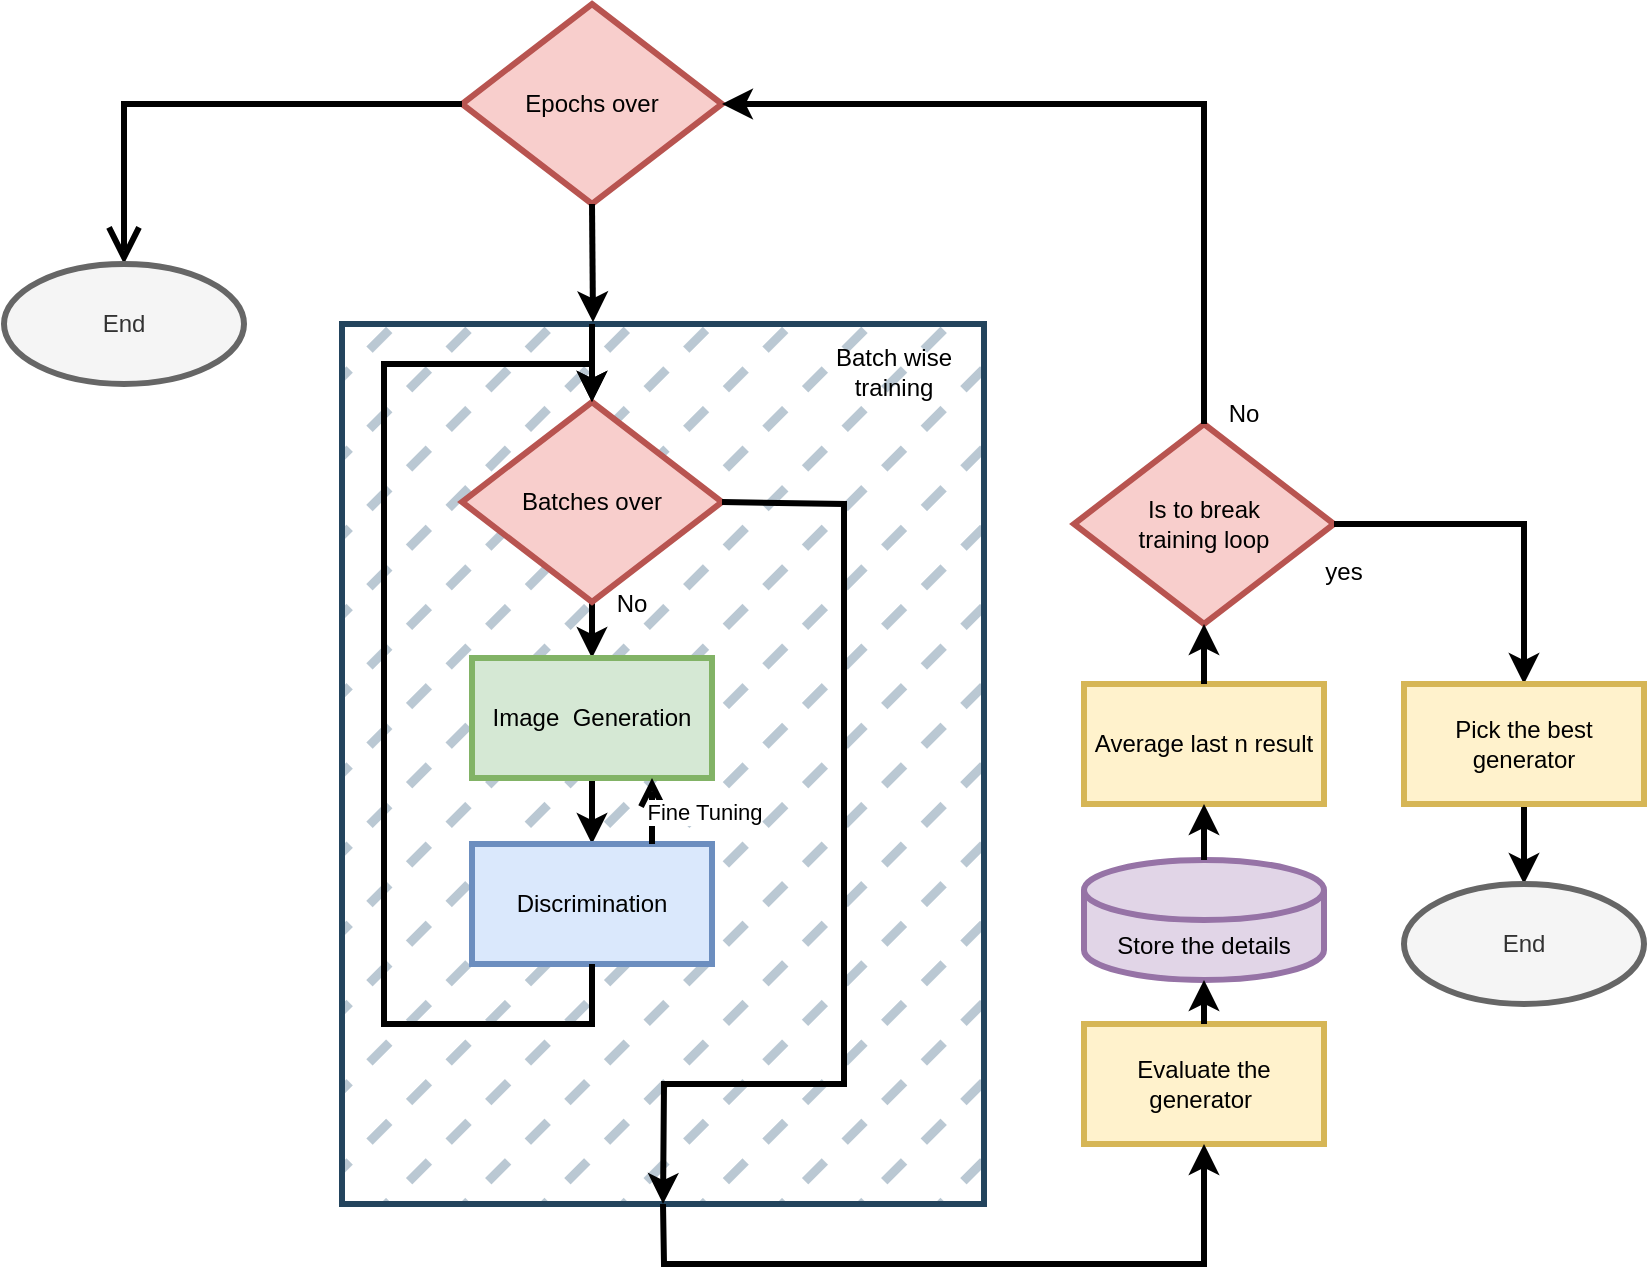 <mxfile version="20.5.3" type="device"><diagram id="h-1oumVDuJ0b_qx3LgeI" name="Page-1"><mxGraphModel dx="1360" dy="745" grid="1" gridSize="10" guides="1" tooltips="1" connect="1" arrows="1" fold="1" page="1" pageScale="1" pageWidth="850" pageHeight="1100" math="0" shadow="0"><root><mxCell id="0"/><mxCell id="1" parent="0"/><mxCell id="3iDDSbqC3w6Q562k3z_B-1" value="Epochs over" style="rhombus;whiteSpace=wrap;html=1;fillColor=#f8cecc;strokeColor=#b85450;strokeWidth=3;" parent="1" vertex="1"><mxGeometry x="329" y="110" width="130" height="100" as="geometry"/></mxCell><mxCell id="3iDDSbqC3w6Q562k3z_B-4" value="" style="endArrow=open;endFill=1;endSize=12;html=1;rounded=0;exitX=0;exitY=0.5;exitDx=0;exitDy=0;strokeWidth=3;" parent="1" source="3iDDSbqC3w6Q562k3z_B-1" edge="1"><mxGeometry width="160" relative="1" as="geometry"><mxPoint x="340" y="380" as="sourcePoint"/><mxPoint x="160" y="240" as="targetPoint"/><Array as="points"><mxPoint x="160" y="160"/></Array></mxGeometry></mxCell><mxCell id="3iDDSbqC3w6Q562k3z_B-6" value="End" style="ellipse;whiteSpace=wrap;html=1;fillColor=#f5f5f5;fontColor=#333333;strokeColor=#666666;strokeWidth=3;" parent="1" vertex="1"><mxGeometry x="100" y="240" width="120" height="60" as="geometry"/></mxCell><mxCell id="3iDDSbqC3w6Q562k3z_B-7" value="" style="whiteSpace=wrap;html=1;strokeWidth=3;fillStyle=dashed;fillColor=#bac8d3;strokeColor=#23445d;" parent="1" vertex="1"><mxGeometry x="269" y="270" width="321" height="440" as="geometry"/></mxCell><mxCell id="3iDDSbqC3w6Q562k3z_B-13" value="" style="edgeStyle=orthogonalEdgeStyle;rounded=0;orthogonalLoop=1;jettySize=auto;html=1;strokeWidth=3;" parent="1" source="3iDDSbqC3w6Q562k3z_B-10" target="3iDDSbqC3w6Q562k3z_B-11" edge="1"><mxGeometry relative="1" as="geometry"/></mxCell><mxCell id="3iDDSbqC3w6Q562k3z_B-10" value="Batches over" style="rhombus;whiteSpace=wrap;html=1;fillColor=#f8cecc;strokeColor=#b85450;strokeWidth=3;" parent="1" vertex="1"><mxGeometry x="329" y="309" width="130" height="100" as="geometry"/></mxCell><mxCell id="3iDDSbqC3w6Q562k3z_B-14" value="" style="edgeStyle=orthogonalEdgeStyle;rounded=0;orthogonalLoop=1;jettySize=auto;html=1;strokeWidth=3;" parent="1" source="3iDDSbqC3w6Q562k3z_B-11" target="3iDDSbqC3w6Q562k3z_B-12" edge="1"><mxGeometry relative="1" as="geometry"/></mxCell><mxCell id="3iDDSbqC3w6Q562k3z_B-11" value="Image&amp;nbsp; Generation" style="rounded=0;whiteSpace=wrap;html=1;fillColor=#d5e8d4;strokeColor=#82b366;strokeWidth=3;" parent="1" vertex="1"><mxGeometry x="334" y="437" width="120" height="60" as="geometry"/></mxCell><mxCell id="3iDDSbqC3w6Q562k3z_B-12" value="Discrimination" style="rounded=0;whiteSpace=wrap;html=1;fillColor=#dae8fc;strokeColor=#6c8ebf;strokeWidth=3;" parent="1" vertex="1"><mxGeometry x="334" y="530" width="120" height="60" as="geometry"/></mxCell><mxCell id="3iDDSbqC3w6Q562k3z_B-15" value="Fine Tuning" style="html=1;verticalAlign=bottom;endArrow=open;dashed=1;endSize=8;rounded=0;exitX=0.75;exitY=0;exitDx=0;exitDy=0;entryX=0.75;entryY=1;entryDx=0;entryDy=0;strokeWidth=3;" parent="1" source="3iDDSbqC3w6Q562k3z_B-12" target="3iDDSbqC3w6Q562k3z_B-11" edge="1"><mxGeometry x="-0.556" y="-26" relative="1" as="geometry"><mxPoint x="460" y="380" as="sourcePoint"/><mxPoint x="380" y="380" as="targetPoint"/><mxPoint as="offset"/></mxGeometry></mxCell><mxCell id="3iDDSbqC3w6Q562k3z_B-16" value="No" style="text;html=1;strokeColor=none;fillColor=none;align=center;verticalAlign=middle;whiteSpace=wrap;rounded=0;strokeWidth=3;" parent="1" vertex="1"><mxGeometry x="384" y="395" width="60" height="30" as="geometry"/></mxCell><mxCell id="3iDDSbqC3w6Q562k3z_B-17" value="" style="endArrow=classic;html=1;rounded=0;entryX=0.5;entryY=0;entryDx=0;entryDy=0;exitX=0.5;exitY=1;exitDx=0;exitDy=0;strokeWidth=3;" parent="1" source="3iDDSbqC3w6Q562k3z_B-12" target="3iDDSbqC3w6Q562k3z_B-10" edge="1"><mxGeometry width="50" height="50" relative="1" as="geometry"><mxPoint x="400" y="400" as="sourcePoint"/><mxPoint x="450" y="350" as="targetPoint"/><Array as="points"><mxPoint x="394" y="620"/><mxPoint x="290" y="620"/><mxPoint x="290" y="290"/><mxPoint x="394" y="290"/></Array></mxGeometry></mxCell><mxCell id="3iDDSbqC3w6Q562k3z_B-18" value="" style="endArrow=classic;html=1;rounded=0;entryX=0.5;entryY=0;entryDx=0;entryDy=0;strokeWidth=3;" parent="1" target="3iDDSbqC3w6Q562k3z_B-10" edge="1"><mxGeometry width="50" height="50" relative="1" as="geometry"><mxPoint x="394" y="270" as="sourcePoint"/><mxPoint x="450" y="350" as="targetPoint"/></mxGeometry></mxCell><mxCell id="3iDDSbqC3w6Q562k3z_B-19" value="" style="endArrow=classic;html=1;rounded=0;entryX=0.5;entryY=1;entryDx=0;entryDy=0;exitX=1;exitY=0.5;exitDx=0;exitDy=0;strokeWidth=3;" parent="1" source="3iDDSbqC3w6Q562k3z_B-10" target="3iDDSbqC3w6Q562k3z_B-7" edge="1"><mxGeometry width="50" height="50" relative="1" as="geometry"><mxPoint x="400" y="400" as="sourcePoint"/><mxPoint x="450" y="350" as="targetPoint"/><Array as="points"><mxPoint x="520" y="360"/><mxPoint x="520" y="650"/><mxPoint x="430" y="650"/></Array></mxGeometry></mxCell><mxCell id="3iDDSbqC3w6Q562k3z_B-21" value="Batch wise training" style="text;html=1;strokeColor=none;fillColor=none;align=center;verticalAlign=middle;whiteSpace=wrap;rounded=0;strokeWidth=3;" parent="1" vertex="1"><mxGeometry x="510" y="279" width="70" height="30" as="geometry"/></mxCell><mxCell id="3iDDSbqC3w6Q562k3z_B-22" value="" style="endArrow=classic;html=1;rounded=0;exitX=0.5;exitY=1;exitDx=0;exitDy=0;entryX=0.391;entryY=-0.002;entryDx=0;entryDy=0;entryPerimeter=0;strokeWidth=3;" parent="1" source="3iDDSbqC3w6Q562k3z_B-1" target="3iDDSbqC3w6Q562k3z_B-7" edge="1"><mxGeometry width="50" height="50" relative="1" as="geometry"><mxPoint x="404" y="280" as="sourcePoint"/><mxPoint x="396" y="270" as="targetPoint"/></mxGeometry></mxCell><mxCell id="3iDDSbqC3w6Q562k3z_B-23" value="Is to break &lt;br&gt;training loop" style="rhombus;whiteSpace=wrap;html=1;fillColor=#f8cecc;strokeColor=#b85450;strokeWidth=3;" parent="1" vertex="1"><mxGeometry x="635" y="320" width="130" height="100" as="geometry"/></mxCell><mxCell id="3iDDSbqC3w6Q562k3z_B-24" value="Evaluate the generator&amp;nbsp;" style="rounded=0;whiteSpace=wrap;html=1;fillColor=#fff2cc;strokeColor=#d6b656;strokeWidth=3;" parent="1" vertex="1"><mxGeometry x="640" y="620" width="120" height="60" as="geometry"/></mxCell><mxCell id="3iDDSbqC3w6Q562k3z_B-25" value="Store the details" style="shape=cylinder3;whiteSpace=wrap;html=1;boundedLbl=1;backgroundOutline=1;size=15;fillColor=#e1d5e7;strokeColor=#9673a6;strokeWidth=3;" parent="1" vertex="1"><mxGeometry x="640" y="538" width="120" height="60" as="geometry"/></mxCell><mxCell id="3iDDSbqC3w6Q562k3z_B-26" value="Average last n result" style="rounded=0;whiteSpace=wrap;html=1;fillColor=#fff2cc;strokeColor=#d6b656;strokeWidth=3;" parent="1" vertex="1"><mxGeometry x="640" y="450" width="120" height="60" as="geometry"/></mxCell><mxCell id="3iDDSbqC3w6Q562k3z_B-27" value="" style="endArrow=classic;html=1;rounded=0;exitX=0.5;exitY=1;exitDx=0;exitDy=0;entryX=0.5;entryY=1;entryDx=0;entryDy=0;strokeWidth=3;" parent="1" source="3iDDSbqC3w6Q562k3z_B-7" target="3iDDSbqC3w6Q562k3z_B-24" edge="1"><mxGeometry width="50" height="50" relative="1" as="geometry"><mxPoint x="540" y="520" as="sourcePoint"/><mxPoint x="590" y="470" as="targetPoint"/><Array as="points"><mxPoint x="430" y="740"/><mxPoint x="700" y="740"/></Array></mxGeometry></mxCell><mxCell id="3iDDSbqC3w6Q562k3z_B-28" value="" style="endArrow=classic;html=1;rounded=0;entryX=0.5;entryY=1;entryDx=0;entryDy=0;entryPerimeter=0;exitX=0.5;exitY=0;exitDx=0;exitDy=0;strokeWidth=3;" parent="1" source="3iDDSbqC3w6Q562k3z_B-24" target="3iDDSbqC3w6Q562k3z_B-25" edge="1"><mxGeometry width="50" height="50" relative="1" as="geometry"><mxPoint x="650" y="650" as="sourcePoint"/><mxPoint x="700" y="600" as="targetPoint"/></mxGeometry></mxCell><mxCell id="3iDDSbqC3w6Q562k3z_B-29" value="" style="endArrow=classic;html=1;rounded=0;entryX=0.5;entryY=1;entryDx=0;entryDy=0;exitX=0.5;exitY=0;exitDx=0;exitDy=0;exitPerimeter=0;strokeWidth=3;" parent="1" source="3iDDSbqC3w6Q562k3z_B-25" target="3iDDSbqC3w6Q562k3z_B-26" edge="1"><mxGeometry width="50" height="50" relative="1" as="geometry"><mxPoint x="699.83" y="532" as="sourcePoint"/><mxPoint x="699.83" y="510" as="targetPoint"/></mxGeometry></mxCell><mxCell id="3iDDSbqC3w6Q562k3z_B-30" value="" style="endArrow=classic;html=1;rounded=0;entryX=0.5;entryY=1;entryDx=0;entryDy=0;exitX=0.5;exitY=0;exitDx=0;exitDy=0;strokeWidth=3;" parent="1" source="3iDDSbqC3w6Q562k3z_B-26" target="3iDDSbqC3w6Q562k3z_B-23" edge="1"><mxGeometry width="50" height="50" relative="1" as="geometry"><mxPoint x="699.83" y="448" as="sourcePoint"/><mxPoint x="699.83" y="420" as="targetPoint"/></mxGeometry></mxCell><mxCell id="3iDDSbqC3w6Q562k3z_B-31" value="" style="endArrow=classic;html=1;rounded=0;exitX=1;exitY=0.5;exitDx=0;exitDy=0;entryX=0.5;entryY=0;entryDx=0;entryDy=0;strokeWidth=3;" parent="1" source="3iDDSbqC3w6Q562k3z_B-23" target="3iDDSbqC3w6Q562k3z_B-35" edge="1"><mxGeometry width="50" height="50" relative="1" as="geometry"><mxPoint x="780" y="420" as="sourcePoint"/><mxPoint x="790" y="370" as="targetPoint"/><Array as="points"><mxPoint x="860" y="370"/></Array></mxGeometry></mxCell><mxCell id="3iDDSbqC3w6Q562k3z_B-32" value="" style="endArrow=classic;html=1;rounded=0;exitX=0.5;exitY=0;exitDx=0;exitDy=0;entryX=1;entryY=0.5;entryDx=0;entryDy=0;strokeWidth=3;" parent="1" source="3iDDSbqC3w6Q562k3z_B-23" target="3iDDSbqC3w6Q562k3z_B-1" edge="1"><mxGeometry width="50" height="50" relative="1" as="geometry"><mxPoint x="775" y="380" as="sourcePoint"/><mxPoint x="690" y="200" as="targetPoint"/><Array as="points"><mxPoint x="700" y="240"/><mxPoint x="700" y="160"/></Array></mxGeometry></mxCell><mxCell id="3iDDSbqC3w6Q562k3z_B-33" value="No" style="text;html=1;strokeColor=none;fillColor=none;align=center;verticalAlign=middle;whiteSpace=wrap;rounded=0;strokeWidth=3;" parent="1" vertex="1"><mxGeometry x="690" y="300" width="60" height="30" as="geometry"/></mxCell><mxCell id="3iDDSbqC3w6Q562k3z_B-34" value="yes" style="text;html=1;strokeColor=none;fillColor=none;align=center;verticalAlign=middle;whiteSpace=wrap;rounded=0;strokeWidth=3;" parent="1" vertex="1"><mxGeometry x="740" y="379" width="60" height="30" as="geometry"/></mxCell><mxCell id="3iDDSbqC3w6Q562k3z_B-39" value="" style="edgeStyle=orthogonalEdgeStyle;rounded=0;orthogonalLoop=1;jettySize=auto;html=1;strokeWidth=3;" parent="1" source="3iDDSbqC3w6Q562k3z_B-35" target="3iDDSbqC3w6Q562k3z_B-38" edge="1"><mxGeometry relative="1" as="geometry"/></mxCell><mxCell id="3iDDSbqC3w6Q562k3z_B-35" value="Pick the best generator" style="rounded=0;whiteSpace=wrap;html=1;fillColor=#fff2cc;strokeColor=#d6b656;strokeWidth=3;" parent="1" vertex="1"><mxGeometry x="800" y="450" width="120" height="60" as="geometry"/></mxCell><mxCell id="3iDDSbqC3w6Q562k3z_B-38" value="End" style="ellipse;whiteSpace=wrap;html=1;rounded=0;fillColor=#f5f5f5;fontColor=#333333;strokeColor=#666666;strokeWidth=3;" parent="1" vertex="1"><mxGeometry x="800" y="550" width="120" height="60" as="geometry"/></mxCell></root></mxGraphModel></diagram></mxfile>